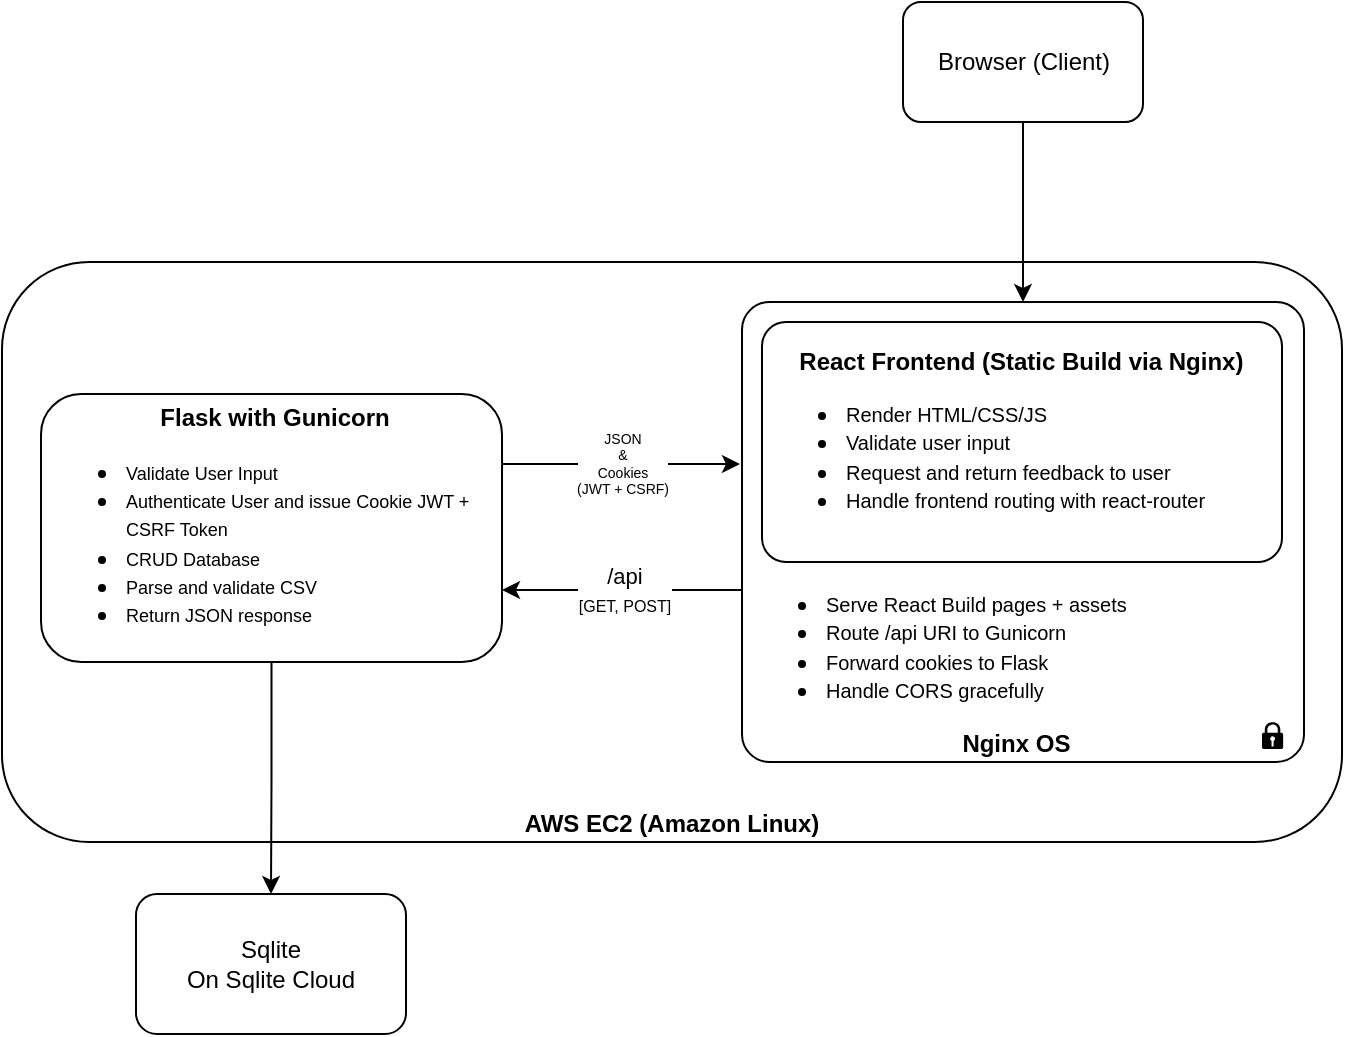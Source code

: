<mxfile version="28.0.4">
  <diagram name="Page-1" id="i1wKzdw2gouAk6NZlCfU">
    <mxGraphModel dx="949" dy="581" grid="1" gridSize="10" guides="1" tooltips="1" connect="1" arrows="1" fold="1" page="1" pageScale="1" pageWidth="850" pageHeight="1100" math="0" shadow="0">
      <root>
        <mxCell id="0" />
        <mxCell id="1" parent="0" />
        <mxCell id="fppqhzT-q2X-uRRCq6iF-5" value="&lt;b&gt;AWS EC2 (Amazon Linux)&lt;/b&gt;" style="rounded=1;whiteSpace=wrap;html=1;fontSize=12;verticalAlign=bottom;" vertex="1" parent="1">
          <mxGeometry x="100" y="300" width="670" height="290" as="geometry" />
        </mxCell>
        <mxCell id="fppqhzT-q2X-uRRCq6iF-25" style="edgeStyle=orthogonalEdgeStyle;rounded=0;orthogonalLoop=1;jettySize=auto;html=1;entryX=0.5;entryY=0;entryDx=0;entryDy=0;" edge="1" parent="1" source="fppqhzT-q2X-uRRCq6iF-1" target="fppqhzT-q2X-uRRCq6iF-4">
          <mxGeometry relative="1" as="geometry" />
        </mxCell>
        <mxCell id="fppqhzT-q2X-uRRCq6iF-28" style="edgeStyle=orthogonalEdgeStyle;rounded=0;orthogonalLoop=1;jettySize=auto;html=1;" edge="1" parent="1">
          <mxGeometry relative="1" as="geometry">
            <mxPoint x="350" y="401" as="sourcePoint" />
            <mxPoint x="469" y="401" as="targetPoint" />
          </mxGeometry>
        </mxCell>
        <mxCell id="fppqhzT-q2X-uRRCq6iF-29" value="JSON&lt;br&gt;&amp;amp;&lt;br&gt;Cookies&lt;div&gt;(JWT + CSRF)&lt;/div&gt;" style="edgeLabel;html=1;align=center;verticalAlign=middle;resizable=0;points=[];fontSize=7;" vertex="1" connectable="0" parent="fppqhzT-q2X-uRRCq6iF-28">
          <mxGeometry x="-0.001" relative="1" as="geometry">
            <mxPoint as="offset" />
          </mxGeometry>
        </mxCell>
        <mxCell id="fppqhzT-q2X-uRRCq6iF-1" value="&lt;div style=&quot;text-align: center;&quot;&gt;&lt;span style=&quot;background-color: transparent; color: light-dark(rgb(0, 0, 0), rgb(255, 255, 255));&quot;&gt;&lt;b&gt;Flask with Gunicorn&lt;/b&gt;&lt;/span&gt;&lt;/div&gt;&lt;ul&gt;&lt;li&gt;&lt;font style=&quot;font-size: 9px;&quot;&gt;Validate User Input&lt;/font&gt;&lt;/li&gt;&lt;li&gt;&lt;font style=&quot;font-size: 9px;&quot;&gt;Authenticate User and issue Cookie JWT + CSRF Token&lt;/font&gt;&lt;/li&gt;&lt;li&gt;&lt;font style=&quot;font-size: 9px;&quot;&gt;CRUD Database&lt;/font&gt;&lt;/li&gt;&lt;li&gt;&lt;font style=&quot;font-size: 9px;&quot;&gt;Parse and validate CSV&lt;/font&gt;&lt;/li&gt;&lt;li&gt;&lt;font style=&quot;font-size: 9px;&quot;&gt;Return JSON response&lt;/font&gt;&lt;/li&gt;&lt;/ul&gt;" style="rounded=1;whiteSpace=wrap;html=1;align=left;verticalAlign=middle;" vertex="1" parent="1">
          <mxGeometry x="119.5" y="366" width="230.5" height="134" as="geometry" />
        </mxCell>
        <mxCell id="fppqhzT-q2X-uRRCq6iF-26" style="edgeStyle=orthogonalEdgeStyle;rounded=0;orthogonalLoop=1;jettySize=auto;html=1;" edge="1" parent="1">
          <mxGeometry relative="1" as="geometry">
            <mxPoint x="470" y="464" as="sourcePoint" />
            <mxPoint x="350" y="464" as="targetPoint" />
          </mxGeometry>
        </mxCell>
        <mxCell id="fppqhzT-q2X-uRRCq6iF-27" value="/api&lt;div&gt;&lt;font style=&quot;font-size: 8px;&quot;&gt;[GET, POST]&lt;/font&gt;&lt;/div&gt;" style="edgeLabel;html=1;align=center;verticalAlign=middle;resizable=0;points=[];" vertex="1" connectable="0" parent="fppqhzT-q2X-uRRCq6iF-26">
          <mxGeometry x="0.019" y="-1" relative="1" as="geometry">
            <mxPoint x="2" y="1" as="offset" />
          </mxGeometry>
        </mxCell>
        <mxCell id="fppqhzT-q2X-uRRCq6iF-3" value="&lt;div&gt;&lt;ul&gt;&lt;li style=&quot;&quot;&gt;&lt;font style=&quot;font-size: 10px;&quot;&gt;Serve React Build pages + assets&lt;/font&gt;&lt;/li&gt;&lt;li style=&quot;&quot;&gt;&lt;font style=&quot;font-size: 10px;&quot;&gt;Route /api URI to Gunicorn&lt;/font&gt;&lt;/li&gt;&lt;li style=&quot;&quot;&gt;&lt;font style=&quot;font-size: 10px;&quot;&gt;Forward cookies to Flask&lt;/font&gt;&lt;/li&gt;&lt;li style=&quot;&quot;&gt;&lt;font style=&quot;font-size: 10px;&quot;&gt;Handle CORS gracefully&lt;/font&gt;&lt;/li&gt;&lt;/ul&gt;&lt;/div&gt;&lt;div style=&quot;font-weight: bold; text-align: center;&quot;&gt;&lt;b style=&quot;background-color: transparent; color: light-dark(rgb(0, 0, 0), rgb(255, 255, 255));&quot;&gt;&lt;span style=&quot;white-space: pre;&quot;&gt;&#x9;&lt;/span&gt;&amp;nbsp; &amp;nbsp; &amp;nbsp;&lt;span style=&quot;white-space: pre;&quot;&gt;&#x9;&lt;/span&gt;&lt;span style=&quot;white-space: pre;&quot;&gt;&#x9;&lt;/span&gt;Nginx OS&lt;/b&gt;&lt;/div&gt;" style="rounded=1;whiteSpace=wrap;html=1;verticalAlign=bottom;align=left;arcSize=6;" vertex="1" parent="1">
          <mxGeometry x="470" y="320" width="281" height="230" as="geometry" />
        </mxCell>
        <mxCell id="fppqhzT-q2X-uRRCq6iF-4" value="Sqlite&lt;div&gt;On Sqlite Cloud&lt;/div&gt;" style="rounded=1;whiteSpace=wrap;html=1;" vertex="1" parent="1">
          <mxGeometry x="167" y="616" width="135" height="70" as="geometry" />
        </mxCell>
        <mxCell id="fppqhzT-q2X-uRRCq6iF-33" style="edgeStyle=orthogonalEdgeStyle;rounded=0;orthogonalLoop=1;jettySize=auto;html=1;entryX=0.5;entryY=0;entryDx=0;entryDy=0;" edge="1" parent="1" source="fppqhzT-q2X-uRRCq6iF-9" target="fppqhzT-q2X-uRRCq6iF-3">
          <mxGeometry relative="1" as="geometry" />
        </mxCell>
        <mxCell id="fppqhzT-q2X-uRRCq6iF-9" value="Browser (Client)" style="rounded=1;whiteSpace=wrap;html=1;" vertex="1" parent="1">
          <mxGeometry x="550.5" y="170" width="120" height="60" as="geometry" />
        </mxCell>
        <mxCell id="fppqhzT-q2X-uRRCq6iF-23" value="&lt;div style=&quot;text-align: center;&quot;&gt;&lt;b&gt;&amp;nbsp; &amp;nbsp; &amp;nbsp;React Frontend (Static Build via Nginx)&lt;/b&gt;&lt;/div&gt;&lt;ul&gt;&lt;li&gt;&lt;font size=&quot;1&quot;&gt;Render HTML/CSS/JS&lt;/font&gt;&lt;/li&gt;&lt;li&gt;&lt;font size=&quot;1&quot;&gt;Validate user input&lt;/font&gt;&lt;/li&gt;&lt;li&gt;&lt;font size=&quot;1&quot;&gt;Request and return feedback to user&lt;/font&gt;&lt;/li&gt;&lt;li&gt;&lt;font size=&quot;1&quot;&gt;Handle frontend routing with react-router&lt;/font&gt;&lt;/li&gt;&lt;/ul&gt;" style="rounded=1;whiteSpace=wrap;html=1;align=left;verticalAlign=middle;arcSize=10;" vertex="1" parent="1">
          <mxGeometry x="480" y="330" width="260" height="120" as="geometry" />
        </mxCell>
        <mxCell id="fppqhzT-q2X-uRRCq6iF-35" value="" style="sketch=0;aspect=fixed;pointerEvents=1;shadow=0;dashed=0;html=1;labelPosition=center;verticalLabelPosition=bottom;verticalAlign=top;align=center;shape=mxgraph.mscae.enterprise.lock;fillColor=light-dark(#000000,#FFFFFF);strokeColor=none;" vertex="1" parent="1">
          <mxGeometry x="730" y="530" width="10.56" height="13.54" as="geometry" />
        </mxCell>
      </root>
    </mxGraphModel>
  </diagram>
</mxfile>
